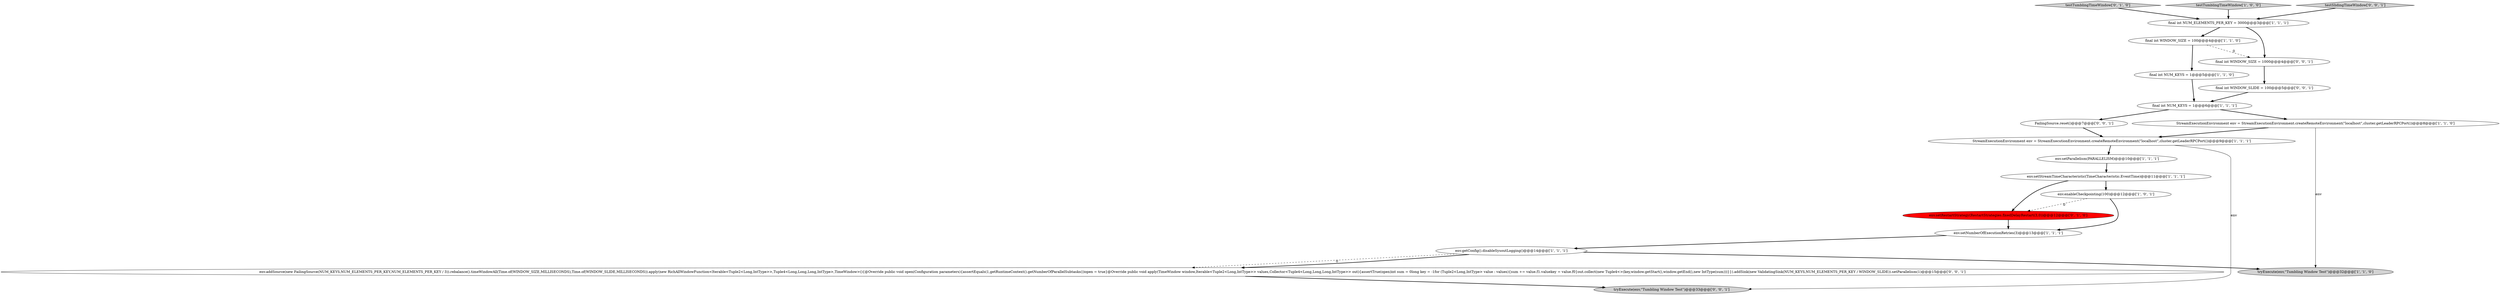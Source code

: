 digraph {
16 [style = filled, label = "FailingSource.reset()@@@7@@@['0', '0', '1']", fillcolor = white, shape = ellipse image = "AAA0AAABBB3BBB"];
7 [style = filled, label = "env.getConfig().disableSysoutLogging()@@@14@@@['1', '1', '1']", fillcolor = white, shape = ellipse image = "AAA0AAABBB1BBB"];
14 [style = filled, label = "env.setRestartStrategy(RestartStrategies.fixedDelayRestart(3,0))@@@12@@@['0', '1', '0']", fillcolor = red, shape = ellipse image = "AAA1AAABBB2BBB"];
11 [style = filled, label = "final int NUM_KEYS = 1@@@5@@@['1', '1', '0']", fillcolor = white, shape = ellipse image = "AAA0AAABBB1BBB"];
8 [style = filled, label = "StreamExecutionEnvironment env = StreamExecutionEnvironment.createRemoteEnvironment(\"localhost\",cluster.getLeaderRPCPort())@@@8@@@['1', '1', '0']", fillcolor = white, shape = ellipse image = "AAA0AAABBB1BBB"];
15 [style = filled, label = "tryExecute(env,\"Tumbling Window Test\")@@@33@@@['0', '0', '1']", fillcolor = lightgray, shape = ellipse image = "AAA0AAABBB3BBB"];
9 [style = filled, label = "tryExecute(env,\"Tumbling Window Test\")@@@32@@@['1', '1', '0']", fillcolor = lightgray, shape = ellipse image = "AAA0AAABBB1BBB"];
6 [style = filled, label = "env.setNumberOfExecutionRetries(3)@@@13@@@['1', '1', '1']", fillcolor = white, shape = ellipse image = "AAA0AAABBB1BBB"];
19 [style = filled, label = "final int WINDOW_SLIDE = 100@@@5@@@['0', '0', '1']", fillcolor = white, shape = ellipse image = "AAA0AAABBB3BBB"];
18 [style = filled, label = "final int WINDOW_SIZE = 1000@@@4@@@['0', '0', '1']", fillcolor = white, shape = ellipse image = "AAA0AAABBB3BBB"];
10 [style = filled, label = "StreamExecutionEnvironment env = StreamExecutionEnvironment.createRemoteEnvironment(\"localhost\",cluster.getLeaderRPCPort())@@@9@@@['1', '1', '1']", fillcolor = white, shape = ellipse image = "AAA0AAABBB1BBB"];
0 [style = filled, label = "final int WINDOW_SIZE = 100@@@4@@@['1', '1', '0']", fillcolor = white, shape = ellipse image = "AAA0AAABBB1BBB"];
1 [style = filled, label = "env.enableCheckpointing(100)@@@12@@@['1', '0', '1']", fillcolor = white, shape = ellipse image = "AAA0AAABBB1BBB"];
13 [style = filled, label = "testTumblingTimeWindow['0', '1', '0']", fillcolor = lightgray, shape = diamond image = "AAA0AAABBB2BBB"];
5 [style = filled, label = "env.setParallelism(PARALLELISM)@@@10@@@['1', '1', '1']", fillcolor = white, shape = ellipse image = "AAA0AAABBB1BBB"];
4 [style = filled, label = "env.setStreamTimeCharacteristic(TimeCharacteristic.EventTime)@@@11@@@['1', '1', '1']", fillcolor = white, shape = ellipse image = "AAA0AAABBB1BBB"];
3 [style = filled, label = "final int NUM_KEYS = 1@@@6@@@['1', '1', '1']", fillcolor = white, shape = ellipse image = "AAA0AAABBB1BBB"];
20 [style = filled, label = "env.addSource(new FailingSource(NUM_KEYS,NUM_ELEMENTS_PER_KEY,NUM_ELEMENTS_PER_KEY / 3)).rebalance().timeWindowAll(Time.of(WINDOW_SIZE,MILLISECONDS),Time.of(WINDOW_SLIDE,MILLISECONDS)).apply(new RichAllWindowFunction<Iterable<Tuple2<Long,IntType>>,Tuple4<Long,Long,Long,IntType>,TimeWindow>(){@Override public void open(Configuration parameters){assertEquals(1,getRuntimeContext().getNumberOfParallelSubtasks())open = true}@Override public void apply(TimeWindow window,Iterable<Tuple2<Long,IntType>> values,Collector<Tuple4<Long,Long,Long,IntType>> out){assertTrue(open)int sum = 0long key = -1for (Tuple2<Long,IntType> value : values){sum += value.f1.valuekey = value.f0}out.collect(new Tuple4<>(key,window.getStart(),window.getEnd(),new IntType(sum)))}}).addSink(new ValidatingSink(NUM_KEYS,NUM_ELEMENTS_PER_KEY / WINDOW_SLIDE)).setParallelism(1)@@@15@@@['0', '0', '1']", fillcolor = white, shape = ellipse image = "AAA0AAABBB3BBB"];
2 [style = filled, label = "testTumblingTimeWindow['1', '0', '0']", fillcolor = lightgray, shape = diamond image = "AAA0AAABBB1BBB"];
12 [style = filled, label = "final int NUM_ELEMENTS_PER_KEY = 3000@@@3@@@['1', '1', '1']", fillcolor = white, shape = ellipse image = "AAA0AAABBB1BBB"];
17 [style = filled, label = "testSlidingTimeWindow['0', '0', '1']", fillcolor = lightgray, shape = diamond image = "AAA0AAABBB3BBB"];
8->10 [style = bold, label=""];
4->14 [style = bold, label=""];
1->14 [style = dashed, label="0"];
16->10 [style = bold, label=""];
18->19 [style = bold, label=""];
7->20 [style = dashed, label="0"];
0->11 [style = bold, label=""];
7->20 [style = bold, label=""];
3->16 [style = bold, label=""];
12->0 [style = bold, label=""];
2->12 [style = bold, label=""];
7->9 [style = bold, label=""];
17->12 [style = bold, label=""];
1->6 [style = bold, label=""];
13->12 [style = bold, label=""];
10->15 [style = solid, label="env"];
10->5 [style = bold, label=""];
11->3 [style = bold, label=""];
3->8 [style = bold, label=""];
5->4 [style = bold, label=""];
12->18 [style = bold, label=""];
8->9 [style = solid, label="env"];
0->18 [style = dashed, label="0"];
4->1 [style = bold, label=""];
6->7 [style = bold, label=""];
20->15 [style = bold, label=""];
19->3 [style = bold, label=""];
14->6 [style = bold, label=""];
}
